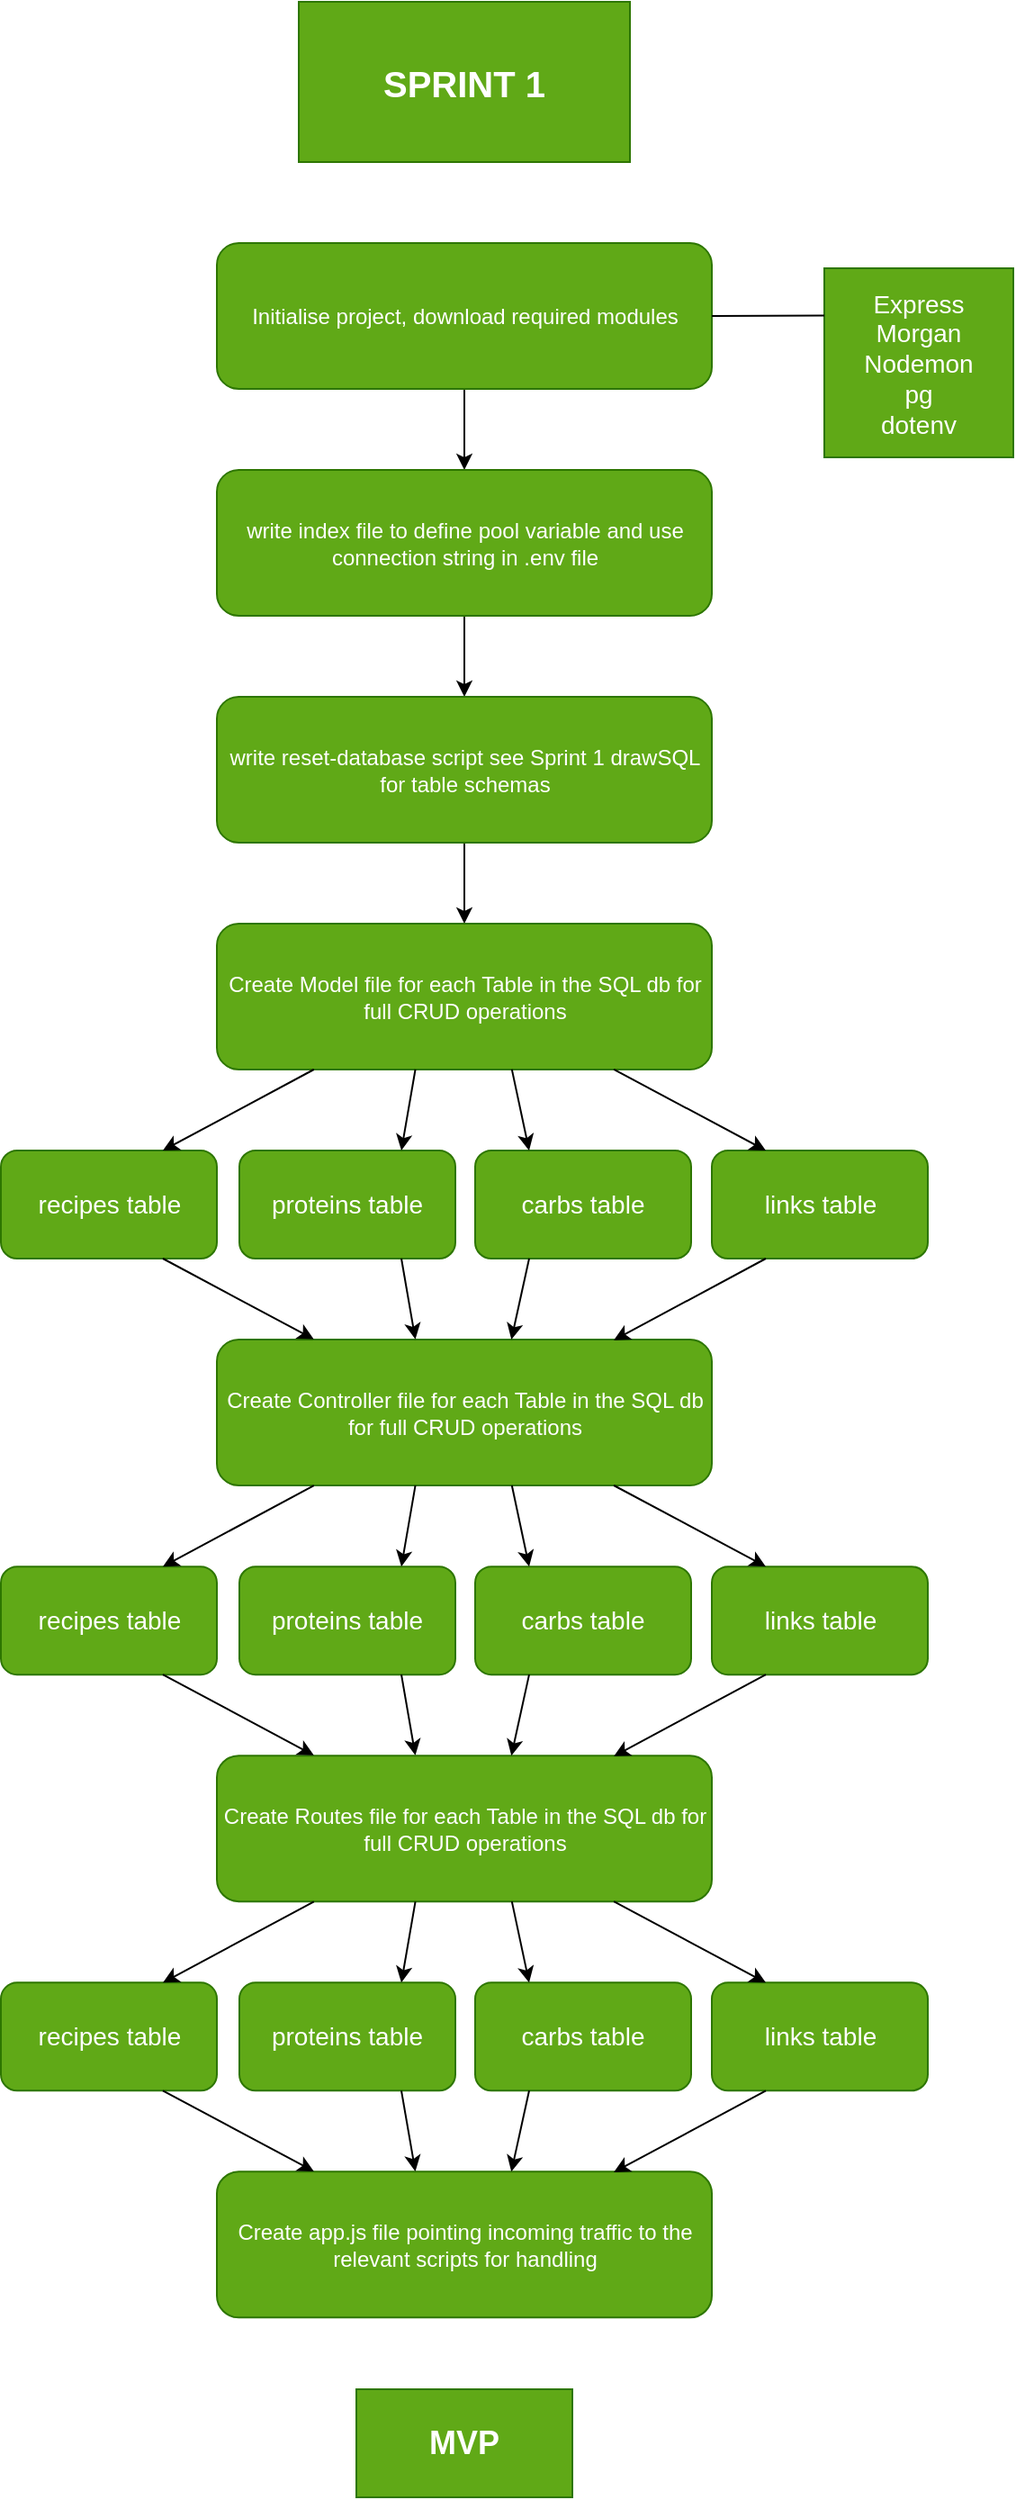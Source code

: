 <mxfile>
    <diagram id="Iqp9NQM40ZFqhQnwkFbd" name="Page-1">
        <mxGraphModel dx="1526" dy="538" grid="0" gridSize="10" guides="1" tooltips="1" connect="1" arrows="1" fold="1" page="0" pageScale="1" pageWidth="850" pageHeight="1100" math="0" shadow="0">
            <root>
                <mxCell id="0"/>
                <mxCell id="1" parent="0"/>
                <mxCell id="10" value="" style="edgeStyle=none;html=1;fontSize=14;" parent="1" source="2" target="7" edge="1">
                    <mxGeometry relative="1" as="geometry"/>
                </mxCell>
                <mxCell id="2" value="Initialise project, download required modules" style="rounded=1;whiteSpace=wrap;html=1;fillColor=#60a917;fontColor=#ffffff;strokeColor=#2D7600;" parent="1" vertex="1">
                    <mxGeometry x="-134.5" y="196" width="275" height="81" as="geometry"/>
                </mxCell>
                <mxCell id="3" value="SPRINT 1" style="rounded=0;whiteSpace=wrap;html=1;fontStyle=1;fontSize=20;fillColor=#60a917;fontColor=#ffffff;strokeColor=#2D7600;" parent="1" vertex="1">
                    <mxGeometry x="-89" y="62" width="184" height="89" as="geometry"/>
                </mxCell>
                <mxCell id="4" value="Express&lt;br style=&quot;font-size: 14px;&quot;&gt;Morgan&lt;br style=&quot;font-size: 14px;&quot;&gt;Nodemon&lt;br style=&quot;font-size: 14px;&quot;&gt;pg&lt;br style=&quot;font-size: 14px;&quot;&gt;dotenv" style="whiteSpace=wrap;html=1;aspect=fixed;fontSize=14;fillColor=#60a917;fontColor=#ffffff;strokeColor=#2D7600;" parent="1" vertex="1">
                    <mxGeometry x="203" y="210" width="105" height="105" as="geometry"/>
                </mxCell>
                <mxCell id="11" value="" style="edgeStyle=none;html=1;fontSize=14;" parent="1" source="7" target="8" edge="1">
                    <mxGeometry relative="1" as="geometry"/>
                </mxCell>
                <mxCell id="7" value="write index file to define pool variable and use connection string in .env file" style="rounded=1;whiteSpace=wrap;html=1;fillColor=#60a917;fontColor=#ffffff;strokeColor=#2D7600;" parent="1" vertex="1">
                    <mxGeometry x="-134.5" y="322" width="275" height="81" as="geometry"/>
                </mxCell>
                <mxCell id="13" value="" style="edgeStyle=none;html=1;fontSize=14;" parent="1" source="8" target="12" edge="1">
                    <mxGeometry relative="1" as="geometry"/>
                </mxCell>
                <mxCell id="8" value="write reset-database script see Sprint 1 drawSQL for table schemas" style="rounded=1;whiteSpace=wrap;html=1;fillColor=#60a917;fontColor=#ffffff;strokeColor=#2D7600;" parent="1" vertex="1">
                    <mxGeometry x="-134.5" y="448" width="275" height="81" as="geometry"/>
                </mxCell>
                <mxCell id="9" value="" style="endArrow=none;html=1;fontSize=14;exitX=1;exitY=0.5;exitDx=0;exitDy=0;entryX=0;entryY=0.25;entryDx=0;entryDy=0;" parent="1" source="2" target="4" edge="1">
                    <mxGeometry width="50" height="50" relative="1" as="geometry">
                        <mxPoint x="97" y="495" as="sourcePoint"/>
                        <mxPoint x="147" y="445" as="targetPoint"/>
                    </mxGeometry>
                </mxCell>
                <mxCell id="12" value="Create Model file for each Table in the SQL db for full CRUD operations" style="rounded=1;whiteSpace=wrap;html=1;fillColor=#60a917;fontColor=#ffffff;strokeColor=#2D7600;" parent="1" vertex="1">
                    <mxGeometry x="-134.5" y="574" width="275" height="81" as="geometry"/>
                </mxCell>
                <mxCell id="14" value="recipes table" style="rounded=1;whiteSpace=wrap;html=1;fontSize=14;fillColor=#60a917;fontColor=#ffffff;strokeColor=#2D7600;" parent="1" vertex="1">
                    <mxGeometry x="-254.5" y="700" width="120" height="60" as="geometry"/>
                </mxCell>
                <mxCell id="15" value="proteins table" style="rounded=1;whiteSpace=wrap;html=1;fontSize=14;fillColor=#60a917;fontColor=#ffffff;strokeColor=#2D7600;" parent="1" vertex="1">
                    <mxGeometry x="-122" y="700" width="120" height="60" as="geometry"/>
                </mxCell>
                <mxCell id="16" value="carbs table" style="rounded=1;whiteSpace=wrap;html=1;fontSize=14;fillColor=#60a917;fontColor=#ffffff;strokeColor=#2D7600;" parent="1" vertex="1">
                    <mxGeometry x="9" y="700" width="120" height="60" as="geometry"/>
                </mxCell>
                <mxCell id="17" value="links table" style="rounded=1;whiteSpace=wrap;html=1;fontSize=14;fillColor=#60a917;fontColor=#ffffff;strokeColor=#2D7600;" parent="1" vertex="1">
                    <mxGeometry x="140.5" y="700" width="120" height="60" as="geometry"/>
                </mxCell>
                <mxCell id="21" value="" style="endArrow=classic;html=1;fontSize=14;entryX=0.75;entryY=0;entryDx=0;entryDy=0;exitX=0.401;exitY=1;exitDx=0;exitDy=0;exitPerimeter=0;" parent="1" source="12" target="15" edge="1">
                    <mxGeometry width="50" height="50" relative="1" as="geometry">
                        <mxPoint x="-39" y="677" as="sourcePoint"/>
                        <mxPoint x="-62" y="684" as="targetPoint"/>
                    </mxGeometry>
                </mxCell>
                <mxCell id="22" value="" style="endArrow=classic;html=1;fontSize=14;exitX=0.596;exitY=0.999;exitDx=0;exitDy=0;exitPerimeter=0;entryX=0.25;entryY=0;entryDx=0;entryDy=0;" parent="1" source="12" target="16" edge="1">
                    <mxGeometry width="50" height="50" relative="1" as="geometry">
                        <mxPoint x="-60" y="675" as="sourcePoint"/>
                        <mxPoint x="-10" y="625" as="targetPoint"/>
                    </mxGeometry>
                </mxCell>
                <mxCell id="23" value="" style="endArrow=classic;html=1;fontSize=14;exitX=0.196;exitY=1;exitDx=0;exitDy=0;entryX=0.75;entryY=0;entryDx=0;entryDy=0;exitPerimeter=0;" parent="1" source="12" target="14" edge="1">
                    <mxGeometry width="50" height="50" relative="1" as="geometry">
                        <mxPoint x="-60" y="675" as="sourcePoint"/>
                        <mxPoint x="-10" y="625" as="targetPoint"/>
                    </mxGeometry>
                </mxCell>
                <mxCell id="24" value="" style="endArrow=classic;html=1;fontSize=14;exitX=0.802;exitY=0.999;exitDx=0;exitDy=0;exitPerimeter=0;entryX=0.25;entryY=0;entryDx=0;entryDy=0;" parent="1" source="12" target="17" edge="1">
                    <mxGeometry width="50" height="50" relative="1" as="geometry">
                        <mxPoint x="-60" y="675" as="sourcePoint"/>
                        <mxPoint x="-10" y="625" as="targetPoint"/>
                    </mxGeometry>
                </mxCell>
                <mxCell id="25" value="Create Controller file for each Table in the SQL db for full CRUD operations" style="rounded=1;whiteSpace=wrap;html=1;fillColor=#60a917;fontColor=#ffffff;strokeColor=#2D7600;" parent="1" vertex="1">
                    <mxGeometry x="-134.5" y="805" width="275" height="81" as="geometry"/>
                </mxCell>
                <mxCell id="30" value="" style="endArrow=classic;html=1;fontSize=14;exitX=0.75;exitY=1;exitDx=0;exitDy=0;entryX=0.196;entryY=-0.002;entryDx=0;entryDy=0;entryPerimeter=0;" parent="1" source="14" target="25" edge="1">
                    <mxGeometry width="50" height="50" relative="1" as="geometry">
                        <mxPoint x="-43" y="870" as="sourcePoint"/>
                        <mxPoint x="7" y="820" as="targetPoint"/>
                    </mxGeometry>
                </mxCell>
                <mxCell id="31" value="" style="endArrow=classic;html=1;fontSize=14;exitX=0.75;exitY=1;exitDx=0;exitDy=0;entryX=0.401;entryY=-0.002;entryDx=0;entryDy=0;entryPerimeter=0;" parent="1" source="15" target="25" edge="1">
                    <mxGeometry width="50" height="50" relative="1" as="geometry">
                        <mxPoint x="-43" y="870" as="sourcePoint"/>
                        <mxPoint x="7" y="820" as="targetPoint"/>
                    </mxGeometry>
                </mxCell>
                <mxCell id="32" value="" style="endArrow=classic;html=1;fontSize=14;exitX=0.25;exitY=1;exitDx=0;exitDy=0;entryX=0.595;entryY=0;entryDx=0;entryDy=0;entryPerimeter=0;" parent="1" source="16" target="25" edge="1">
                    <mxGeometry width="50" height="50" relative="1" as="geometry">
                        <mxPoint x="-43" y="870" as="sourcePoint"/>
                        <mxPoint x="30" y="805" as="targetPoint"/>
                    </mxGeometry>
                </mxCell>
                <mxCell id="33" value="" style="endArrow=classic;html=1;fontSize=14;exitX=0.25;exitY=1;exitDx=0;exitDy=0;entryX=0.802;entryY=0.004;entryDx=0;entryDy=0;entryPerimeter=0;" parent="1" source="17" target="25" edge="1">
                    <mxGeometry width="50" height="50" relative="1" as="geometry">
                        <mxPoint x="43" y="866" as="sourcePoint"/>
                        <mxPoint x="93" y="816" as="targetPoint"/>
                    </mxGeometry>
                </mxCell>
                <mxCell id="34" value="recipes table" style="rounded=1;whiteSpace=wrap;html=1;fontSize=14;fillColor=#60a917;fontColor=#ffffff;strokeColor=#2D7600;" parent="1" vertex="1">
                    <mxGeometry x="-254.5" y="931.08" width="120" height="60" as="geometry"/>
                </mxCell>
                <mxCell id="35" value="proteins table" style="rounded=1;whiteSpace=wrap;html=1;fontSize=14;fillColor=#60a917;fontColor=#ffffff;strokeColor=#2D7600;" parent="1" vertex="1">
                    <mxGeometry x="-122" y="931.08" width="120" height="60" as="geometry"/>
                </mxCell>
                <mxCell id="36" value="carbs table" style="rounded=1;whiteSpace=wrap;html=1;fontSize=14;fillColor=#60a917;fontColor=#ffffff;strokeColor=#2D7600;" parent="1" vertex="1">
                    <mxGeometry x="9" y="931.08" width="120" height="60" as="geometry"/>
                </mxCell>
                <mxCell id="37" value="links table" style="rounded=1;whiteSpace=wrap;html=1;fontSize=14;fillColor=#60a917;fontColor=#ffffff;strokeColor=#2D7600;" parent="1" vertex="1">
                    <mxGeometry x="140.5" y="931.08" width="120" height="60" as="geometry"/>
                </mxCell>
                <mxCell id="38" value="" style="endArrow=classic;html=1;fontSize=14;entryX=0.75;entryY=0;entryDx=0;entryDy=0;exitX=0.401;exitY=1;exitDx=0;exitDy=0;exitPerimeter=0;" parent="1" target="35" edge="1">
                    <mxGeometry width="50" height="50" relative="1" as="geometry">
                        <mxPoint x="-24.225" y="886.08" as="sourcePoint"/>
                        <mxPoint x="-62" y="915.08" as="targetPoint"/>
                    </mxGeometry>
                </mxCell>
                <mxCell id="39" value="" style="endArrow=classic;html=1;fontSize=14;exitX=0.596;exitY=0.999;exitDx=0;exitDy=0;exitPerimeter=0;entryX=0.25;entryY=0;entryDx=0;entryDy=0;" parent="1" target="36" edge="1">
                    <mxGeometry width="50" height="50" relative="1" as="geometry">
                        <mxPoint x="29.4" y="885.999" as="sourcePoint"/>
                        <mxPoint x="-10" y="856.08" as="targetPoint"/>
                    </mxGeometry>
                </mxCell>
                <mxCell id="40" value="" style="endArrow=classic;html=1;fontSize=14;exitX=0.196;exitY=1;exitDx=0;exitDy=0;entryX=0.75;entryY=0;entryDx=0;entryDy=0;exitPerimeter=0;" parent="1" target="34" edge="1">
                    <mxGeometry width="50" height="50" relative="1" as="geometry">
                        <mxPoint x="-80.6" y="886.08" as="sourcePoint"/>
                        <mxPoint x="-10" y="856.08" as="targetPoint"/>
                    </mxGeometry>
                </mxCell>
                <mxCell id="41" value="" style="endArrow=classic;html=1;fontSize=14;exitX=0.802;exitY=0.999;exitDx=0;exitDy=0;exitPerimeter=0;entryX=0.25;entryY=0;entryDx=0;entryDy=0;" parent="1" target="37" edge="1">
                    <mxGeometry width="50" height="50" relative="1" as="geometry">
                        <mxPoint x="86.05" y="885.999" as="sourcePoint"/>
                        <mxPoint x="-10" y="856.08" as="targetPoint"/>
                    </mxGeometry>
                </mxCell>
                <mxCell id="42" value="Create Routes file for each Table in the SQL db for full CRUD operations" style="rounded=1;whiteSpace=wrap;html=1;fillColor=#60a917;fontColor=#ffffff;strokeColor=#2D7600;" parent="1" vertex="1">
                    <mxGeometry x="-134.5" y="1036.08" width="275" height="81" as="geometry"/>
                </mxCell>
                <mxCell id="43" value="" style="endArrow=classic;html=1;fontSize=14;exitX=0.75;exitY=1;exitDx=0;exitDy=0;entryX=0.196;entryY=-0.002;entryDx=0;entryDy=0;entryPerimeter=0;" parent="1" target="42" edge="1">
                    <mxGeometry width="50" height="50" relative="1" as="geometry">
                        <mxPoint x="-164.5" y="991.08" as="sourcePoint"/>
                        <mxPoint x="7" y="1051.08" as="targetPoint"/>
                    </mxGeometry>
                </mxCell>
                <mxCell id="44" value="" style="endArrow=classic;html=1;fontSize=14;exitX=0.75;exitY=1;exitDx=0;exitDy=0;entryX=0.401;entryY=-0.002;entryDx=0;entryDy=0;entryPerimeter=0;" parent="1" target="42" edge="1">
                    <mxGeometry width="50" height="50" relative="1" as="geometry">
                        <mxPoint x="-32" y="991.08" as="sourcePoint"/>
                        <mxPoint x="7" y="1051.08" as="targetPoint"/>
                    </mxGeometry>
                </mxCell>
                <mxCell id="45" value="" style="endArrow=classic;html=1;fontSize=14;exitX=0.25;exitY=1;exitDx=0;exitDy=0;entryX=0.595;entryY=0;entryDx=0;entryDy=0;entryPerimeter=0;" parent="1" target="42" edge="1">
                    <mxGeometry width="50" height="50" relative="1" as="geometry">
                        <mxPoint x="39" y="991.08" as="sourcePoint"/>
                        <mxPoint x="30" y="1036.08" as="targetPoint"/>
                    </mxGeometry>
                </mxCell>
                <mxCell id="46" value="" style="endArrow=classic;html=1;fontSize=14;exitX=0.25;exitY=1;exitDx=0;exitDy=0;entryX=0.802;entryY=0.004;entryDx=0;entryDy=0;entryPerimeter=0;" parent="1" target="42" edge="1">
                    <mxGeometry width="50" height="50" relative="1" as="geometry">
                        <mxPoint x="170.5" y="991.08" as="sourcePoint"/>
                        <mxPoint x="93" y="1047.08" as="targetPoint"/>
                    </mxGeometry>
                </mxCell>
                <mxCell id="47" value="recipes table" style="rounded=1;whiteSpace=wrap;html=1;fontSize=14;fillColor=#60a917;fontColor=#ffffff;strokeColor=#2D7600;" parent="1" vertex="1">
                    <mxGeometry x="-254.5" y="1162.16" width="120" height="60" as="geometry"/>
                </mxCell>
                <mxCell id="48" value="proteins table" style="rounded=1;whiteSpace=wrap;html=1;fontSize=14;fillColor=#60a917;fontColor=#ffffff;strokeColor=#2D7600;" parent="1" vertex="1">
                    <mxGeometry x="-122" y="1162.16" width="120" height="60" as="geometry"/>
                </mxCell>
                <mxCell id="49" value="carbs table" style="rounded=1;whiteSpace=wrap;html=1;fontSize=14;fillColor=#60a917;fontColor=#ffffff;strokeColor=#2D7600;" parent="1" vertex="1">
                    <mxGeometry x="9" y="1162.16" width="120" height="60" as="geometry"/>
                </mxCell>
                <mxCell id="50" value="links table" style="rounded=1;whiteSpace=wrap;html=1;fontSize=14;fillColor=#60a917;fontColor=#ffffff;strokeColor=#2D7600;" parent="1" vertex="1">
                    <mxGeometry x="140.5" y="1162.16" width="120" height="60" as="geometry"/>
                </mxCell>
                <mxCell id="51" value="" style="endArrow=classic;html=1;fontSize=14;entryX=0.75;entryY=0;entryDx=0;entryDy=0;exitX=0.401;exitY=1;exitDx=0;exitDy=0;exitPerimeter=0;" parent="1" target="48" edge="1">
                    <mxGeometry width="50" height="50" relative="1" as="geometry">
                        <mxPoint x="-24.225" y="1117.16" as="sourcePoint"/>
                        <mxPoint x="-62" y="1146.16" as="targetPoint"/>
                    </mxGeometry>
                </mxCell>
                <mxCell id="52" value="" style="endArrow=classic;html=1;fontSize=14;exitX=0.596;exitY=0.999;exitDx=0;exitDy=0;exitPerimeter=0;entryX=0.25;entryY=0;entryDx=0;entryDy=0;" parent="1" target="49" edge="1">
                    <mxGeometry width="50" height="50" relative="1" as="geometry">
                        <mxPoint x="29.4" y="1117.079" as="sourcePoint"/>
                        <mxPoint x="-10" y="1087.16" as="targetPoint"/>
                    </mxGeometry>
                </mxCell>
                <mxCell id="53" value="" style="endArrow=classic;html=1;fontSize=14;exitX=0.196;exitY=1;exitDx=0;exitDy=0;entryX=0.75;entryY=0;entryDx=0;entryDy=0;exitPerimeter=0;" parent="1" target="47" edge="1">
                    <mxGeometry width="50" height="50" relative="1" as="geometry">
                        <mxPoint x="-80.6" y="1117.16" as="sourcePoint"/>
                        <mxPoint x="-10" y="1087.16" as="targetPoint"/>
                    </mxGeometry>
                </mxCell>
                <mxCell id="54" value="" style="endArrow=classic;html=1;fontSize=14;exitX=0.802;exitY=0.999;exitDx=0;exitDy=0;exitPerimeter=0;entryX=0.25;entryY=0;entryDx=0;entryDy=0;" parent="1" target="50" edge="1">
                    <mxGeometry width="50" height="50" relative="1" as="geometry">
                        <mxPoint x="86.05" y="1117.079" as="sourcePoint"/>
                        <mxPoint x="-10" y="1087.16" as="targetPoint"/>
                    </mxGeometry>
                </mxCell>
                <mxCell id="55" value="Create app.js file pointing incoming traffic to the relevant scripts for handling" style="rounded=1;whiteSpace=wrap;html=1;fillColor=#60a917;fontColor=#ffffff;strokeColor=#2D7600;" parent="1" vertex="1">
                    <mxGeometry x="-134.5" y="1267.16" width="275" height="81" as="geometry"/>
                </mxCell>
                <mxCell id="56" value="" style="endArrow=classic;html=1;fontSize=14;exitX=0.75;exitY=1;exitDx=0;exitDy=0;entryX=0.196;entryY=-0.002;entryDx=0;entryDy=0;entryPerimeter=0;" parent="1" target="55" edge="1">
                    <mxGeometry width="50" height="50" relative="1" as="geometry">
                        <mxPoint x="-164.5" y="1222.16" as="sourcePoint"/>
                        <mxPoint x="7" y="1282.16" as="targetPoint"/>
                    </mxGeometry>
                </mxCell>
                <mxCell id="57" value="" style="endArrow=classic;html=1;fontSize=14;exitX=0.75;exitY=1;exitDx=0;exitDy=0;entryX=0.401;entryY=-0.002;entryDx=0;entryDy=0;entryPerimeter=0;" parent="1" target="55" edge="1">
                    <mxGeometry width="50" height="50" relative="1" as="geometry">
                        <mxPoint x="-32" y="1222.16" as="sourcePoint"/>
                        <mxPoint x="7" y="1282.16" as="targetPoint"/>
                    </mxGeometry>
                </mxCell>
                <mxCell id="58" value="" style="endArrow=classic;html=1;fontSize=14;exitX=0.25;exitY=1;exitDx=0;exitDy=0;entryX=0.595;entryY=0;entryDx=0;entryDy=0;entryPerimeter=0;" parent="1" target="55" edge="1">
                    <mxGeometry width="50" height="50" relative="1" as="geometry">
                        <mxPoint x="39" y="1222.16" as="sourcePoint"/>
                        <mxPoint x="30" y="1267.16" as="targetPoint"/>
                    </mxGeometry>
                </mxCell>
                <mxCell id="59" value="" style="endArrow=classic;html=1;fontSize=14;exitX=0.25;exitY=1;exitDx=0;exitDy=0;entryX=0.802;entryY=0.004;entryDx=0;entryDy=0;entryPerimeter=0;" parent="1" target="55" edge="1">
                    <mxGeometry width="50" height="50" relative="1" as="geometry">
                        <mxPoint x="170.5" y="1222.16" as="sourcePoint"/>
                        <mxPoint x="93" y="1278.16" as="targetPoint"/>
                    </mxGeometry>
                </mxCell>
                <mxCell id="61" value="MVP" style="rounded=0;whiteSpace=wrap;html=1;fontSize=18;fontStyle=1;fillColor=#60a917;fontColor=#ffffff;strokeColor=#2D7600;" parent="1" vertex="1">
                    <mxGeometry x="-57" y="1388" width="120" height="60" as="geometry"/>
                </mxCell>
            </root>
        </mxGraphModel>
    </diagram>
</mxfile>